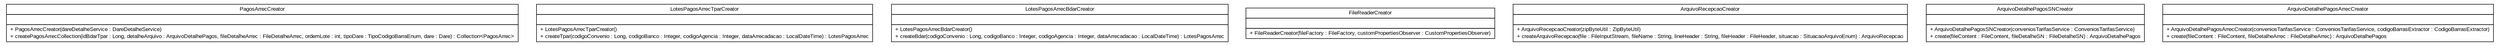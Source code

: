 #!/usr/local/bin/dot
#
# Class diagram 
# Generated by UMLGraph version R5_6 (http://www.umlgraph.org/)
#

digraph G {
	edge [fontname="arial",fontsize=10,labelfontname="arial",labelfontsize=10];
	node [fontname="arial",fontsize=10,shape=plaintext];
	nodesep=0.25;
	ranksep=0.5;
	// br.gov.to.sefaz.arr.processamento.creator.PagosArrecCreator
	c9563 [label=<<table title="br.gov.to.sefaz.arr.processamento.creator.PagosArrecCreator" border="0" cellborder="1" cellspacing="0" cellpadding="2" port="p" href="./PagosArrecCreator.html">
		<tr><td><table border="0" cellspacing="0" cellpadding="1">
<tr><td align="center" balign="center"> PagosArrecCreator </td></tr>
		</table></td></tr>
		<tr><td><table border="0" cellspacing="0" cellpadding="1">
<tr><td align="left" balign="left">  </td></tr>
		</table></td></tr>
		<tr><td><table border="0" cellspacing="0" cellpadding="1">
<tr><td align="left" balign="left"> + PagosArrecCreator(dareDetalheService : DareDetalheService) </td></tr>
<tr><td align="left" balign="left"> + createPagosArrecCollection(idBdarTpar : Long, detalheArquivo : ArquivoDetalhePagos, fileDetalheArrec : FileDetalheArrec, ordemLote : int, tipoDare : TipoCodigoBarraEnum, dare : Dare) : Collection&lt;PagosArrec&gt; </td></tr>
		</table></td></tr>
		</table>>, URL="./PagosArrecCreator.html", fontname="arial", fontcolor="black", fontsize=10.0];
	// br.gov.to.sefaz.arr.processamento.creator.LotesPagosArrecTparCreator
	c9564 [label=<<table title="br.gov.to.sefaz.arr.processamento.creator.LotesPagosArrecTparCreator" border="0" cellborder="1" cellspacing="0" cellpadding="2" port="p" href="./LotesPagosArrecTparCreator.html">
		<tr><td><table border="0" cellspacing="0" cellpadding="1">
<tr><td align="center" balign="center"> LotesPagosArrecTparCreator </td></tr>
		</table></td></tr>
		<tr><td><table border="0" cellspacing="0" cellpadding="1">
<tr><td align="left" balign="left">  </td></tr>
		</table></td></tr>
		<tr><td><table border="0" cellspacing="0" cellpadding="1">
<tr><td align="left" balign="left"> + LotesPagosArrecTparCreator() </td></tr>
<tr><td align="left" balign="left"> + createTpar(codigoConvenio : Long, codigoBanco : Integer, codigoAgencia : Integer, dataArrecadacao : LocalDateTime) : LotesPagosArrec </td></tr>
		</table></td></tr>
		</table>>, URL="./LotesPagosArrecTparCreator.html", fontname="arial", fontcolor="black", fontsize=10.0];
	// br.gov.to.sefaz.arr.processamento.creator.LotesPagosArrecBdarCreator
	c9565 [label=<<table title="br.gov.to.sefaz.arr.processamento.creator.LotesPagosArrecBdarCreator" border="0" cellborder="1" cellspacing="0" cellpadding="2" port="p" href="./LotesPagosArrecBdarCreator.html">
		<tr><td><table border="0" cellspacing="0" cellpadding="1">
<tr><td align="center" balign="center"> LotesPagosArrecBdarCreator </td></tr>
		</table></td></tr>
		<tr><td><table border="0" cellspacing="0" cellpadding="1">
<tr><td align="left" balign="left">  </td></tr>
		</table></td></tr>
		<tr><td><table border="0" cellspacing="0" cellpadding="1">
<tr><td align="left" balign="left"> + LotesPagosArrecBdarCreator() </td></tr>
<tr><td align="left" balign="left"> + createBdar(codigoConvenio : Long, codigoBanco : Integer, codigoAgencia : Integer, dataArrecadacao : LocalDateTime) : LotesPagosArrec </td></tr>
		</table></td></tr>
		</table>>, URL="./LotesPagosArrecBdarCreator.html", fontname="arial", fontcolor="black", fontsize=10.0];
	// br.gov.to.sefaz.arr.processamento.creator.FileReaderCreator
	c9566 [label=<<table title="br.gov.to.sefaz.arr.processamento.creator.FileReaderCreator" border="0" cellborder="1" cellspacing="0" cellpadding="2" port="p" href="./FileReaderCreator.html">
		<tr><td><table border="0" cellspacing="0" cellpadding="1">
<tr><td align="center" balign="center"> FileReaderCreator </td></tr>
		</table></td></tr>
		<tr><td><table border="0" cellspacing="0" cellpadding="1">
<tr><td align="left" balign="left">  </td></tr>
		</table></td></tr>
		<tr><td><table border="0" cellspacing="0" cellpadding="1">
<tr><td align="left" balign="left"> + FileReaderCreator(fileFactory : FileFactory, customPropertiesObserver : CustomPropertiesObserver) </td></tr>
		</table></td></tr>
		</table>>, URL="./FileReaderCreator.html", fontname="arial", fontcolor="black", fontsize=10.0];
	// br.gov.to.sefaz.arr.processamento.creator.ArquivoRecepcaoCreator
	c9567 [label=<<table title="br.gov.to.sefaz.arr.processamento.creator.ArquivoRecepcaoCreator" border="0" cellborder="1" cellspacing="0" cellpadding="2" port="p" href="./ArquivoRecepcaoCreator.html">
		<tr><td><table border="0" cellspacing="0" cellpadding="1">
<tr><td align="center" balign="center"> ArquivoRecepcaoCreator </td></tr>
		</table></td></tr>
		<tr><td><table border="0" cellspacing="0" cellpadding="1">
<tr><td align="left" balign="left">  </td></tr>
		</table></td></tr>
		<tr><td><table border="0" cellspacing="0" cellpadding="1">
<tr><td align="left" balign="left"> + ArquivoRecepcaoCreator(zipByteUtil : ZipByteUtil) </td></tr>
<tr><td align="left" balign="left"> + createArquivoRecepcao(file : FileInputStream, fileName : String, lineHeader : String, fileHeader : FileHeader, situacao : SituacaoArquivoEnum) : ArquivoRecepcao </td></tr>
		</table></td></tr>
		</table>>, URL="./ArquivoRecepcaoCreator.html", fontname="arial", fontcolor="black", fontsize=10.0];
	// br.gov.to.sefaz.arr.processamento.creator.ArquivoDetalhePagosSNCreator
	c9568 [label=<<table title="br.gov.to.sefaz.arr.processamento.creator.ArquivoDetalhePagosSNCreator" border="0" cellborder="1" cellspacing="0" cellpadding="2" port="p" href="./ArquivoDetalhePagosSNCreator.html">
		<tr><td><table border="0" cellspacing="0" cellpadding="1">
<tr><td align="center" balign="center"> ArquivoDetalhePagosSNCreator </td></tr>
		</table></td></tr>
		<tr><td><table border="0" cellspacing="0" cellpadding="1">
<tr><td align="left" balign="left">  </td></tr>
		</table></td></tr>
		<tr><td><table border="0" cellspacing="0" cellpadding="1">
<tr><td align="left" balign="left"> + ArquivoDetalhePagosSNCreator(conveniosTarifasService : ConveniosTarifasService) </td></tr>
<tr><td align="left" balign="left"> + create(fileContent : FileContent, fileDetalheSN : FileDetalheSN) : ArquivoDetalhePagos </td></tr>
		</table></td></tr>
		</table>>, URL="./ArquivoDetalhePagosSNCreator.html", fontname="arial", fontcolor="black", fontsize=10.0];
	// br.gov.to.sefaz.arr.processamento.creator.ArquivoDetalhePagosArrecCreator
	c9569 [label=<<table title="br.gov.to.sefaz.arr.processamento.creator.ArquivoDetalhePagosArrecCreator" border="0" cellborder="1" cellspacing="0" cellpadding="2" port="p" href="./ArquivoDetalhePagosArrecCreator.html">
		<tr><td><table border="0" cellspacing="0" cellpadding="1">
<tr><td align="center" balign="center"> ArquivoDetalhePagosArrecCreator </td></tr>
		</table></td></tr>
		<tr><td><table border="0" cellspacing="0" cellpadding="1">
<tr><td align="left" balign="left">  </td></tr>
		</table></td></tr>
		<tr><td><table border="0" cellspacing="0" cellpadding="1">
<tr><td align="left" balign="left"> + ArquivoDetalhePagosArrecCreator(conveniosTarifasService : ConveniosTarifasService, codigoBarrasExtractor : CodigoBarrasExtractor) </td></tr>
<tr><td align="left" balign="left"> + create(fileContent : FileContent, fileDetalheArrec : FileDetalheArrec) : ArquivoDetalhePagos </td></tr>
		</table></td></tr>
		</table>>, URL="./ArquivoDetalhePagosArrecCreator.html", fontname="arial", fontcolor="black", fontsize=10.0];
}

